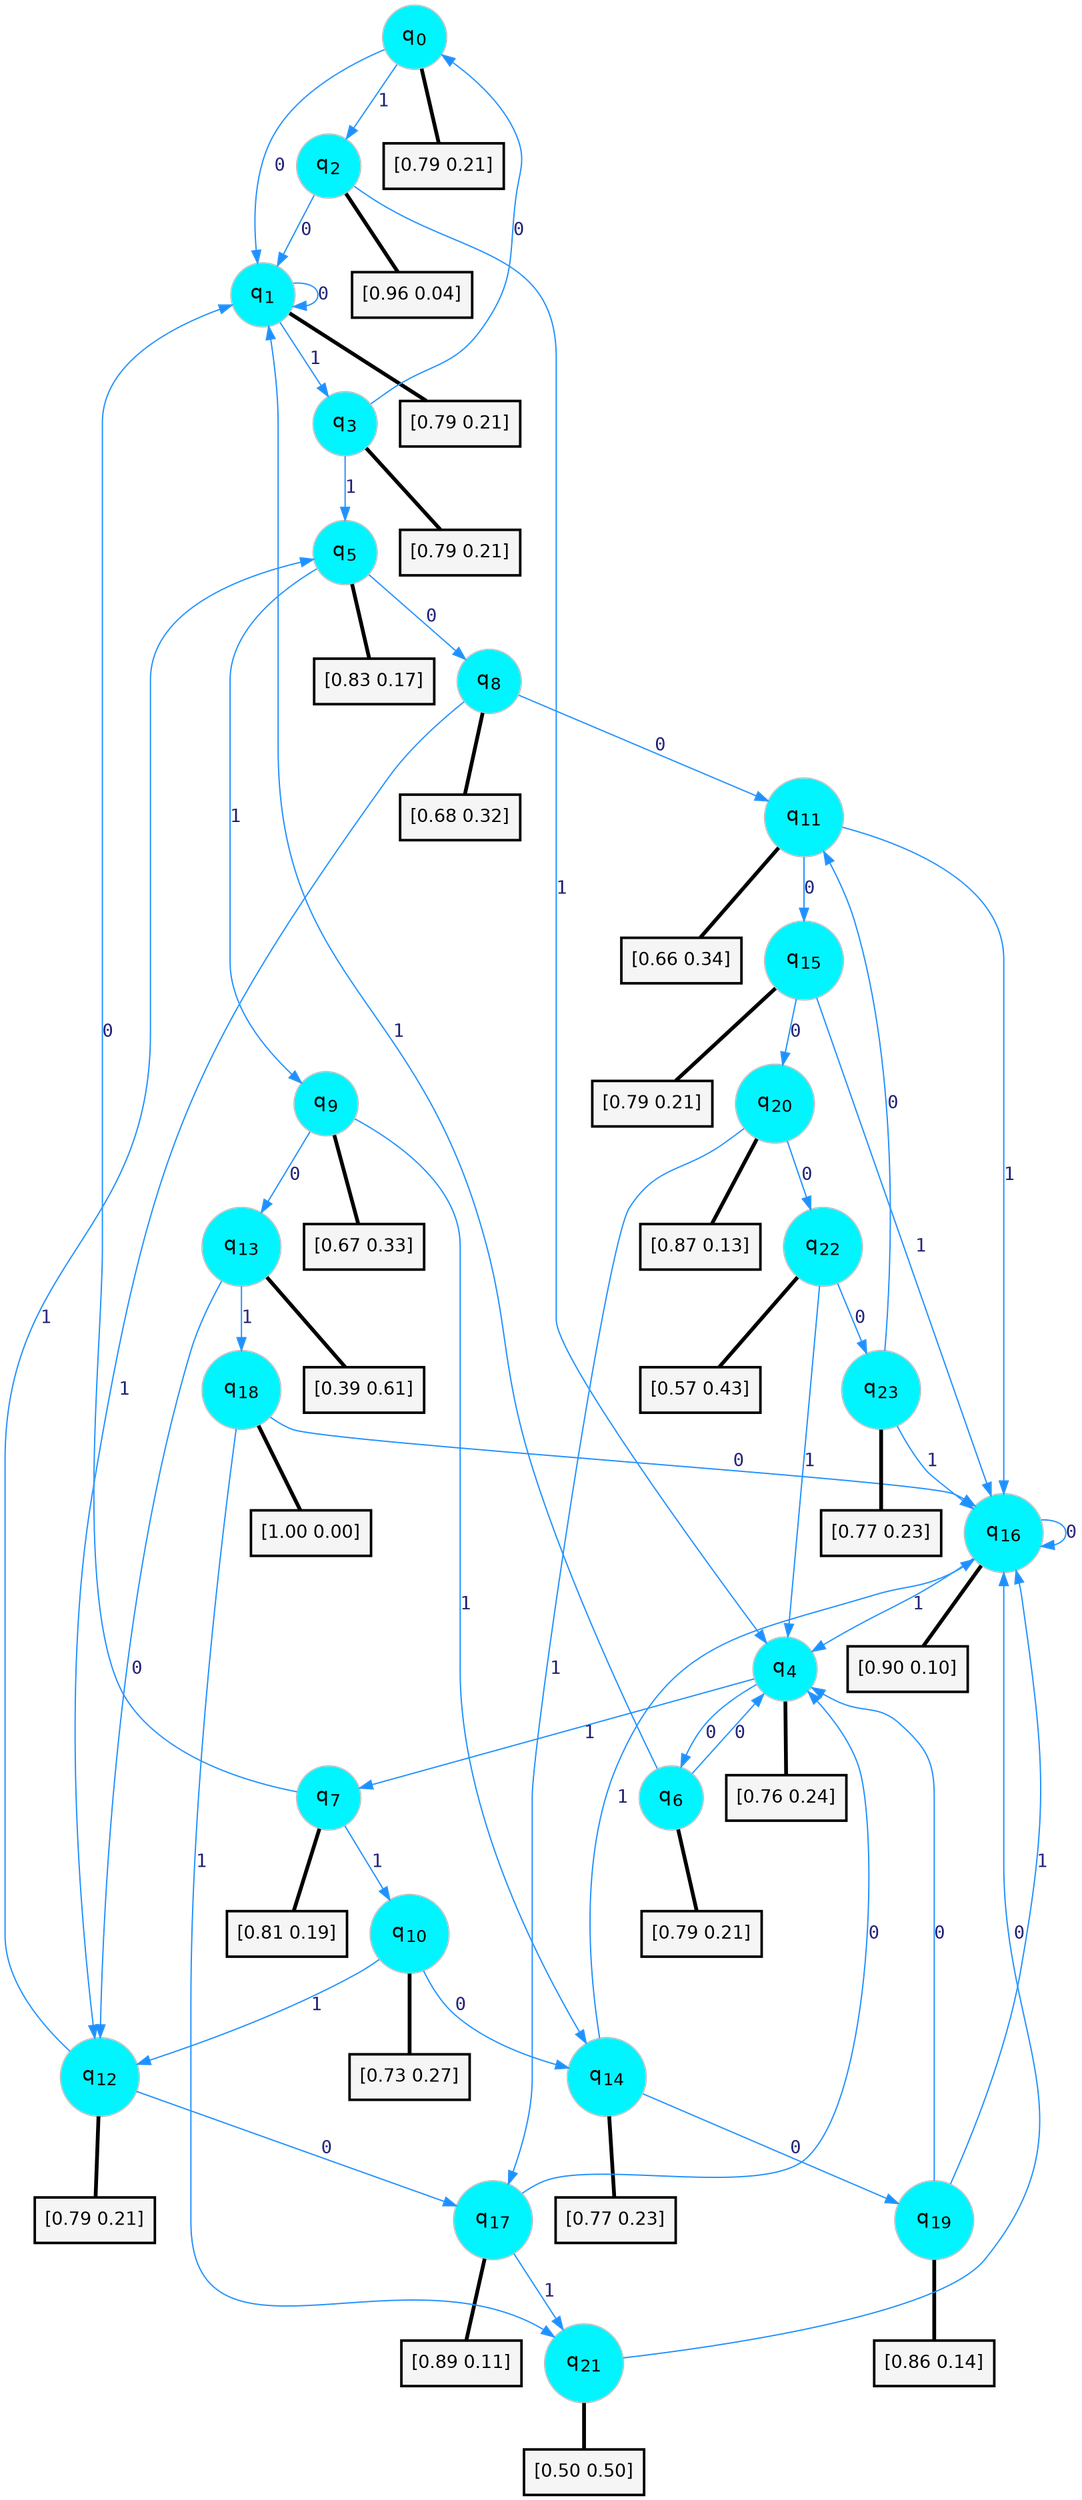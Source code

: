 digraph G {
graph [
bgcolor=transparent, dpi=300, rankdir=TD, size="40,25"];
node [
color=gray, fillcolor=turquoise1, fontcolor=black, fontname=Helvetica, fontsize=16, fontweight=bold, shape=circle, style=filled];
edge [
arrowsize=1, color=dodgerblue1, fontcolor=midnightblue, fontname=courier, fontweight=bold, penwidth=1, style=solid, weight=20];
0[label=<q<SUB>0</SUB>>];
1[label=<q<SUB>1</SUB>>];
2[label=<q<SUB>2</SUB>>];
3[label=<q<SUB>3</SUB>>];
4[label=<q<SUB>4</SUB>>];
5[label=<q<SUB>5</SUB>>];
6[label=<q<SUB>6</SUB>>];
7[label=<q<SUB>7</SUB>>];
8[label=<q<SUB>8</SUB>>];
9[label=<q<SUB>9</SUB>>];
10[label=<q<SUB>10</SUB>>];
11[label=<q<SUB>11</SUB>>];
12[label=<q<SUB>12</SUB>>];
13[label=<q<SUB>13</SUB>>];
14[label=<q<SUB>14</SUB>>];
15[label=<q<SUB>15</SUB>>];
16[label=<q<SUB>16</SUB>>];
17[label=<q<SUB>17</SUB>>];
18[label=<q<SUB>18</SUB>>];
19[label=<q<SUB>19</SUB>>];
20[label=<q<SUB>20</SUB>>];
21[label=<q<SUB>21</SUB>>];
22[label=<q<SUB>22</SUB>>];
23[label=<q<SUB>23</SUB>>];
24[label="[0.79 0.21]", shape=box,fontcolor=black, fontname=Helvetica, fontsize=14, penwidth=2, fillcolor=whitesmoke,color=black];
25[label="[0.79 0.21]", shape=box,fontcolor=black, fontname=Helvetica, fontsize=14, penwidth=2, fillcolor=whitesmoke,color=black];
26[label="[0.96 0.04]", shape=box,fontcolor=black, fontname=Helvetica, fontsize=14, penwidth=2, fillcolor=whitesmoke,color=black];
27[label="[0.79 0.21]", shape=box,fontcolor=black, fontname=Helvetica, fontsize=14, penwidth=2, fillcolor=whitesmoke,color=black];
28[label="[0.76 0.24]", shape=box,fontcolor=black, fontname=Helvetica, fontsize=14, penwidth=2, fillcolor=whitesmoke,color=black];
29[label="[0.83 0.17]", shape=box,fontcolor=black, fontname=Helvetica, fontsize=14, penwidth=2, fillcolor=whitesmoke,color=black];
30[label="[0.79 0.21]", shape=box,fontcolor=black, fontname=Helvetica, fontsize=14, penwidth=2, fillcolor=whitesmoke,color=black];
31[label="[0.81 0.19]", shape=box,fontcolor=black, fontname=Helvetica, fontsize=14, penwidth=2, fillcolor=whitesmoke,color=black];
32[label="[0.68 0.32]", shape=box,fontcolor=black, fontname=Helvetica, fontsize=14, penwidth=2, fillcolor=whitesmoke,color=black];
33[label="[0.67 0.33]", shape=box,fontcolor=black, fontname=Helvetica, fontsize=14, penwidth=2, fillcolor=whitesmoke,color=black];
34[label="[0.73 0.27]", shape=box,fontcolor=black, fontname=Helvetica, fontsize=14, penwidth=2, fillcolor=whitesmoke,color=black];
35[label="[0.66 0.34]", shape=box,fontcolor=black, fontname=Helvetica, fontsize=14, penwidth=2, fillcolor=whitesmoke,color=black];
36[label="[0.79 0.21]", shape=box,fontcolor=black, fontname=Helvetica, fontsize=14, penwidth=2, fillcolor=whitesmoke,color=black];
37[label="[0.39 0.61]", shape=box,fontcolor=black, fontname=Helvetica, fontsize=14, penwidth=2, fillcolor=whitesmoke,color=black];
38[label="[0.77 0.23]", shape=box,fontcolor=black, fontname=Helvetica, fontsize=14, penwidth=2, fillcolor=whitesmoke,color=black];
39[label="[0.79 0.21]", shape=box,fontcolor=black, fontname=Helvetica, fontsize=14, penwidth=2, fillcolor=whitesmoke,color=black];
40[label="[0.90 0.10]", shape=box,fontcolor=black, fontname=Helvetica, fontsize=14, penwidth=2, fillcolor=whitesmoke,color=black];
41[label="[0.89 0.11]", shape=box,fontcolor=black, fontname=Helvetica, fontsize=14, penwidth=2, fillcolor=whitesmoke,color=black];
42[label="[1.00 0.00]", shape=box,fontcolor=black, fontname=Helvetica, fontsize=14, penwidth=2, fillcolor=whitesmoke,color=black];
43[label="[0.86 0.14]", shape=box,fontcolor=black, fontname=Helvetica, fontsize=14, penwidth=2, fillcolor=whitesmoke,color=black];
44[label="[0.87 0.13]", shape=box,fontcolor=black, fontname=Helvetica, fontsize=14, penwidth=2, fillcolor=whitesmoke,color=black];
45[label="[0.50 0.50]", shape=box,fontcolor=black, fontname=Helvetica, fontsize=14, penwidth=2, fillcolor=whitesmoke,color=black];
46[label="[0.57 0.43]", shape=box,fontcolor=black, fontname=Helvetica, fontsize=14, penwidth=2, fillcolor=whitesmoke,color=black];
47[label="[0.77 0.23]", shape=box,fontcolor=black, fontname=Helvetica, fontsize=14, penwidth=2, fillcolor=whitesmoke,color=black];
0->1 [label=0];
0->2 [label=1];
0->24 [arrowhead=none, penwidth=3,color=black];
1->1 [label=0];
1->3 [label=1];
1->25 [arrowhead=none, penwidth=3,color=black];
2->1 [label=0];
2->4 [label=1];
2->26 [arrowhead=none, penwidth=3,color=black];
3->0 [label=0];
3->5 [label=1];
3->27 [arrowhead=none, penwidth=3,color=black];
4->6 [label=0];
4->7 [label=1];
4->28 [arrowhead=none, penwidth=3,color=black];
5->8 [label=0];
5->9 [label=1];
5->29 [arrowhead=none, penwidth=3,color=black];
6->4 [label=0];
6->1 [label=1];
6->30 [arrowhead=none, penwidth=3,color=black];
7->1 [label=0];
7->10 [label=1];
7->31 [arrowhead=none, penwidth=3,color=black];
8->11 [label=0];
8->12 [label=1];
8->32 [arrowhead=none, penwidth=3,color=black];
9->13 [label=0];
9->14 [label=1];
9->33 [arrowhead=none, penwidth=3,color=black];
10->14 [label=0];
10->12 [label=1];
10->34 [arrowhead=none, penwidth=3,color=black];
11->15 [label=0];
11->16 [label=1];
11->35 [arrowhead=none, penwidth=3,color=black];
12->17 [label=0];
12->5 [label=1];
12->36 [arrowhead=none, penwidth=3,color=black];
13->12 [label=0];
13->18 [label=1];
13->37 [arrowhead=none, penwidth=3,color=black];
14->19 [label=0];
14->16 [label=1];
14->38 [arrowhead=none, penwidth=3,color=black];
15->20 [label=0];
15->16 [label=1];
15->39 [arrowhead=none, penwidth=3,color=black];
16->16 [label=0];
16->4 [label=1];
16->40 [arrowhead=none, penwidth=3,color=black];
17->4 [label=0];
17->21 [label=1];
17->41 [arrowhead=none, penwidth=3,color=black];
18->16 [label=0];
18->21 [label=1];
18->42 [arrowhead=none, penwidth=3,color=black];
19->4 [label=0];
19->16 [label=1];
19->43 [arrowhead=none, penwidth=3,color=black];
20->22 [label=0];
20->17 [label=1];
20->44 [arrowhead=none, penwidth=3,color=black];
21->16 [label=0];
21->45 [arrowhead=none, penwidth=3,color=black];
22->23 [label=0];
22->4 [label=1];
22->46 [arrowhead=none, penwidth=3,color=black];
23->11 [label=0];
23->16 [label=1];
23->47 [arrowhead=none, penwidth=3,color=black];
}

